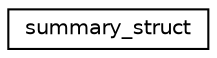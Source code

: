 digraph "Graphical Class Hierarchy"
{
 // INTERACTIVE_SVG=YES
 // LATEX_PDF_SIZE
  edge [fontname="Helvetica",fontsize="10",labelfontname="Helvetica",labelfontsize="10"];
  node [fontname="Helvetica",fontsize="10",shape=record];
  rankdir="LR";
  Node0 [label="summary_struct",height=0.2,width=0.4,color="black", fillcolor="white", style="filled",URL="$structmpp__mod_1_1summary__struct.html",tooltip="holds name and clock data for use in mpp_util.h"];
}

